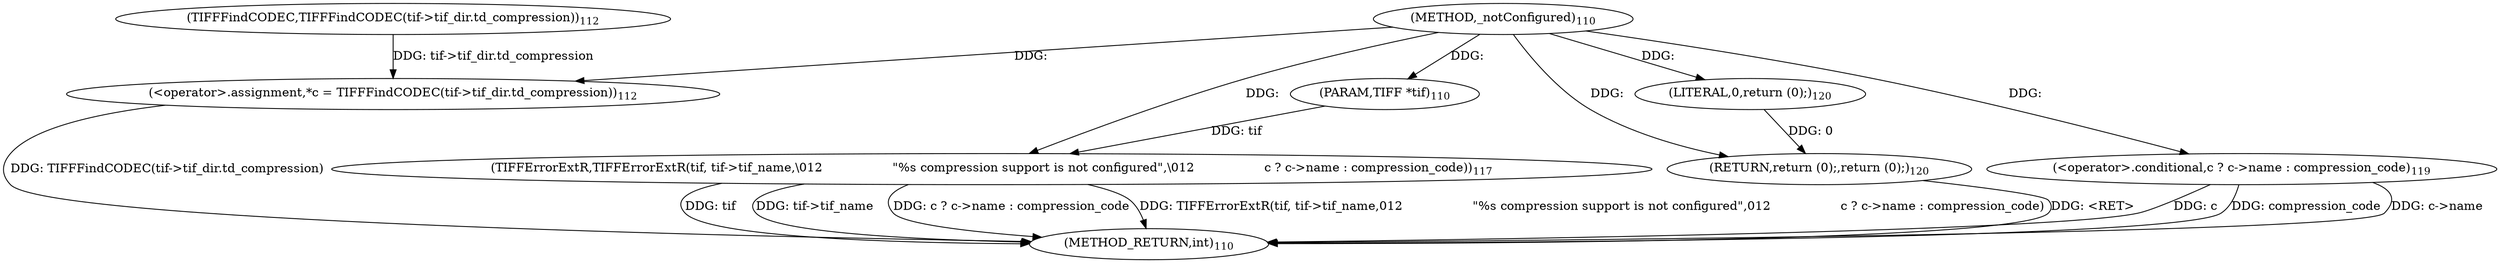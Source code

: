 digraph "_notConfigured" {  
"29068" [label = <(METHOD,_notConfigured)<SUB>110</SUB>> ]
"29096" [label = <(METHOD_RETURN,int)<SUB>110</SUB>> ]
"29069" [label = <(PARAM,TIFF *tif)<SUB>110</SUB>> ]
"29072" [label = <(&lt;operator&gt;.assignment,*c = TIFFFindCODEC(tif-&gt;tif_dir.td_compression))<SUB>112</SUB>> ]
"29082" [label = <(TIFFErrorExtR,TIFFErrorExtR(tif, tif-&gt;tif_name,\012                  &quot;%s compression support is not configured&quot;,\012                  c ? c-&gt;name : compression_code))<SUB>117</SUB>> ]
"29094" [label = <(RETURN,return (0);,return (0);)<SUB>120</SUB>> ]
"29095" [label = <(LITERAL,0,return (0);)<SUB>120</SUB>> ]
"29074" [label = <(TIFFFindCODEC,TIFFFindCODEC(tif-&gt;tif_dir.td_compression))<SUB>112</SUB>> ]
"29088" [label = <(&lt;operator&gt;.conditional,c ? c-&gt;name : compression_code)<SUB>119</SUB>> ]
  "29094" -> "29096"  [ label = "DDG: &lt;RET&gt;"] 
  "29072" -> "29096"  [ label = "DDG: TIFFFindCODEC(tif-&gt;tif_dir.td_compression)"] 
  "29082" -> "29096"  [ label = "DDG: tif"] 
  "29082" -> "29096"  [ label = "DDG: tif-&gt;tif_name"] 
  "29088" -> "29096"  [ label = "DDG: c"] 
  "29088" -> "29096"  [ label = "DDG: compression_code"] 
  "29088" -> "29096"  [ label = "DDG: c-&gt;name"] 
  "29082" -> "29096"  [ label = "DDG: c ? c-&gt;name : compression_code"] 
  "29082" -> "29096"  [ label = "DDG: TIFFErrorExtR(tif, tif-&gt;tif_name,\012                  &quot;%s compression support is not configured&quot;,\012                  c ? c-&gt;name : compression_code)"] 
  "29068" -> "29069"  [ label = "DDG: "] 
  "29074" -> "29072"  [ label = "DDG: tif-&gt;tif_dir.td_compression"] 
  "29095" -> "29094"  [ label = "DDG: 0"] 
  "29068" -> "29094"  [ label = "DDG: "] 
  "29068" -> "29072"  [ label = "DDG: "] 
  "29069" -> "29082"  [ label = "DDG: tif"] 
  "29068" -> "29082"  [ label = "DDG: "] 
  "29068" -> "29095"  [ label = "DDG: "] 
  "29068" -> "29088"  [ label = "DDG: "] 
}
